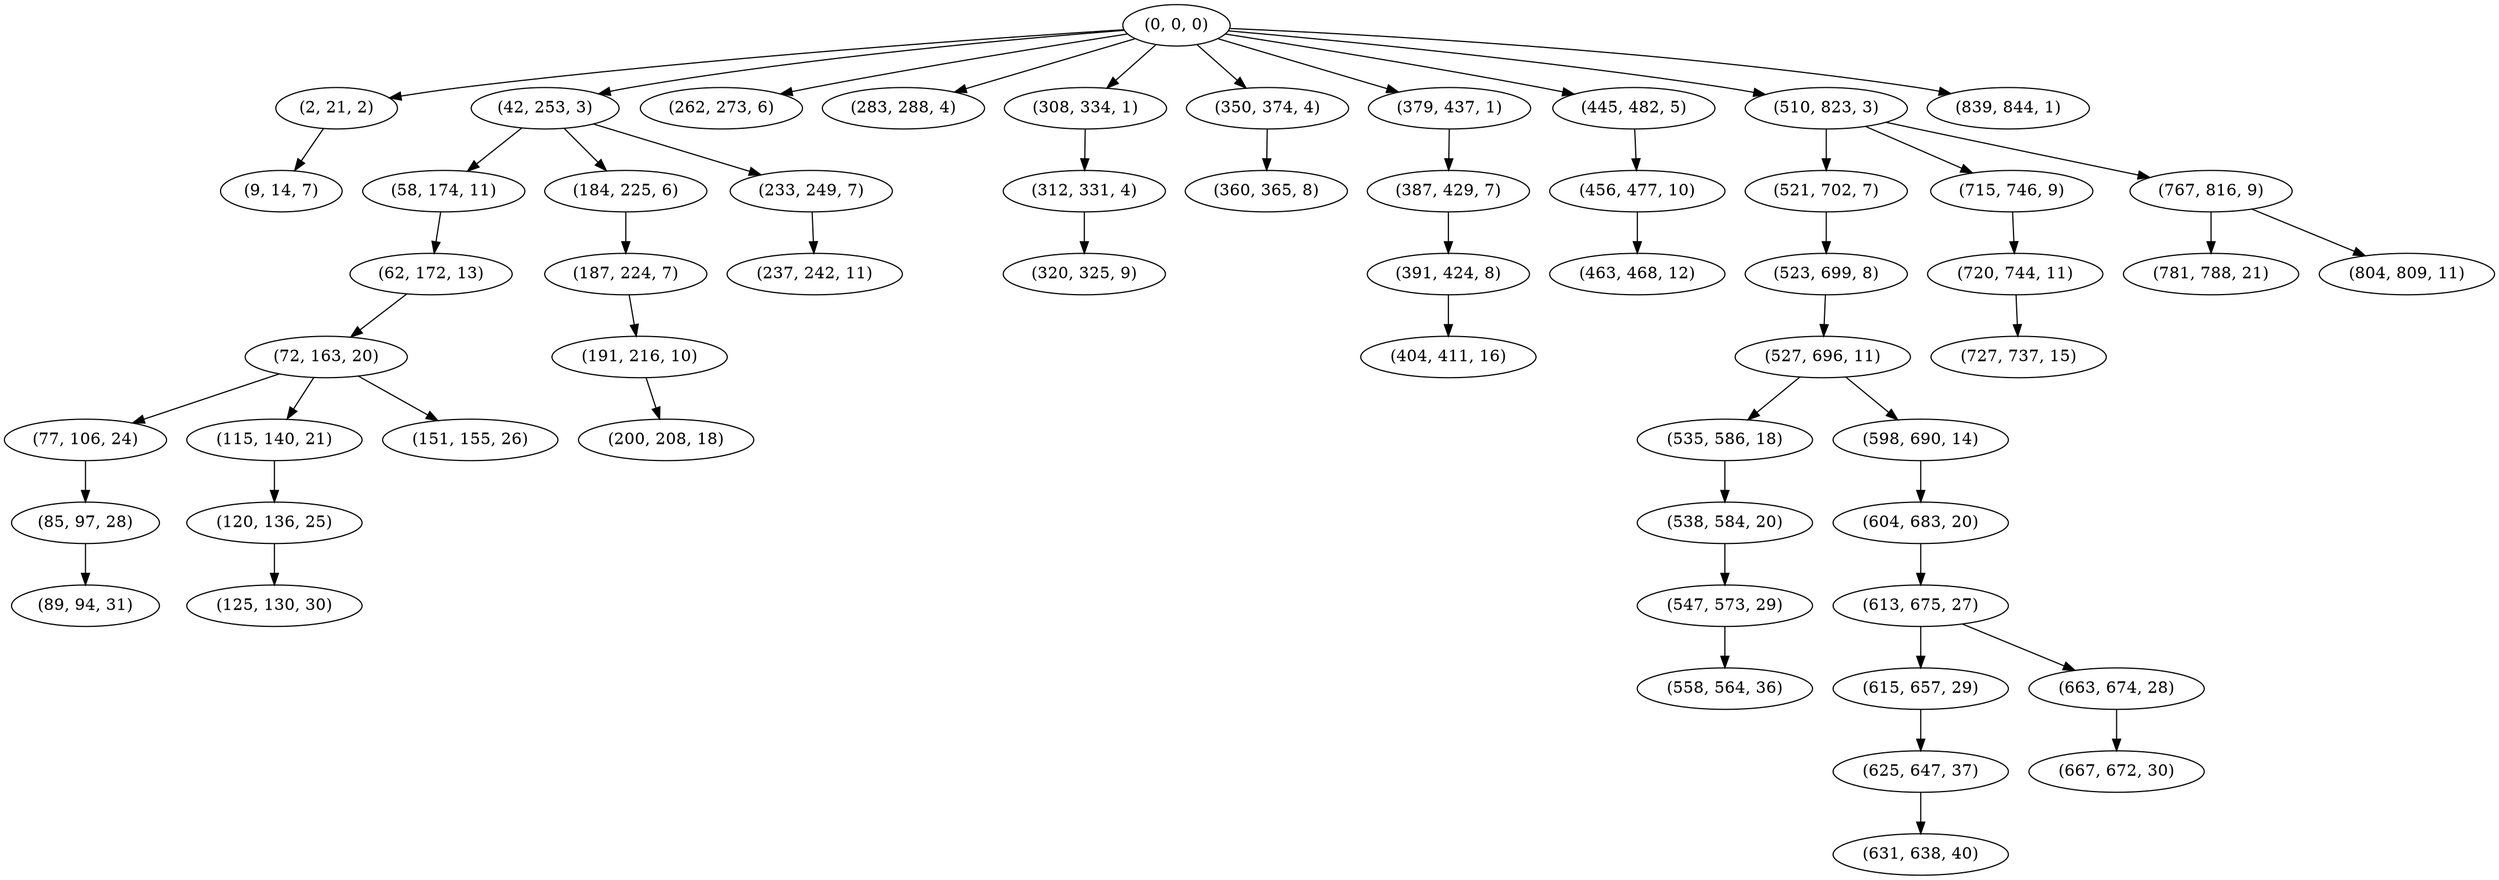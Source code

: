 digraph tree {
    "(0, 0, 0)";
    "(2, 21, 2)";
    "(9, 14, 7)";
    "(42, 253, 3)";
    "(58, 174, 11)";
    "(62, 172, 13)";
    "(72, 163, 20)";
    "(77, 106, 24)";
    "(85, 97, 28)";
    "(89, 94, 31)";
    "(115, 140, 21)";
    "(120, 136, 25)";
    "(125, 130, 30)";
    "(151, 155, 26)";
    "(184, 225, 6)";
    "(187, 224, 7)";
    "(191, 216, 10)";
    "(200, 208, 18)";
    "(233, 249, 7)";
    "(237, 242, 11)";
    "(262, 273, 6)";
    "(283, 288, 4)";
    "(308, 334, 1)";
    "(312, 331, 4)";
    "(320, 325, 9)";
    "(350, 374, 4)";
    "(360, 365, 8)";
    "(379, 437, 1)";
    "(387, 429, 7)";
    "(391, 424, 8)";
    "(404, 411, 16)";
    "(445, 482, 5)";
    "(456, 477, 10)";
    "(463, 468, 12)";
    "(510, 823, 3)";
    "(521, 702, 7)";
    "(523, 699, 8)";
    "(527, 696, 11)";
    "(535, 586, 18)";
    "(538, 584, 20)";
    "(547, 573, 29)";
    "(558, 564, 36)";
    "(598, 690, 14)";
    "(604, 683, 20)";
    "(613, 675, 27)";
    "(615, 657, 29)";
    "(625, 647, 37)";
    "(631, 638, 40)";
    "(663, 674, 28)";
    "(667, 672, 30)";
    "(715, 746, 9)";
    "(720, 744, 11)";
    "(727, 737, 15)";
    "(767, 816, 9)";
    "(781, 788, 21)";
    "(804, 809, 11)";
    "(839, 844, 1)";
    "(0, 0, 0)" -> "(2, 21, 2)";
    "(0, 0, 0)" -> "(42, 253, 3)";
    "(0, 0, 0)" -> "(262, 273, 6)";
    "(0, 0, 0)" -> "(283, 288, 4)";
    "(0, 0, 0)" -> "(308, 334, 1)";
    "(0, 0, 0)" -> "(350, 374, 4)";
    "(0, 0, 0)" -> "(379, 437, 1)";
    "(0, 0, 0)" -> "(445, 482, 5)";
    "(0, 0, 0)" -> "(510, 823, 3)";
    "(0, 0, 0)" -> "(839, 844, 1)";
    "(2, 21, 2)" -> "(9, 14, 7)";
    "(42, 253, 3)" -> "(58, 174, 11)";
    "(42, 253, 3)" -> "(184, 225, 6)";
    "(42, 253, 3)" -> "(233, 249, 7)";
    "(58, 174, 11)" -> "(62, 172, 13)";
    "(62, 172, 13)" -> "(72, 163, 20)";
    "(72, 163, 20)" -> "(77, 106, 24)";
    "(72, 163, 20)" -> "(115, 140, 21)";
    "(72, 163, 20)" -> "(151, 155, 26)";
    "(77, 106, 24)" -> "(85, 97, 28)";
    "(85, 97, 28)" -> "(89, 94, 31)";
    "(115, 140, 21)" -> "(120, 136, 25)";
    "(120, 136, 25)" -> "(125, 130, 30)";
    "(184, 225, 6)" -> "(187, 224, 7)";
    "(187, 224, 7)" -> "(191, 216, 10)";
    "(191, 216, 10)" -> "(200, 208, 18)";
    "(233, 249, 7)" -> "(237, 242, 11)";
    "(308, 334, 1)" -> "(312, 331, 4)";
    "(312, 331, 4)" -> "(320, 325, 9)";
    "(350, 374, 4)" -> "(360, 365, 8)";
    "(379, 437, 1)" -> "(387, 429, 7)";
    "(387, 429, 7)" -> "(391, 424, 8)";
    "(391, 424, 8)" -> "(404, 411, 16)";
    "(445, 482, 5)" -> "(456, 477, 10)";
    "(456, 477, 10)" -> "(463, 468, 12)";
    "(510, 823, 3)" -> "(521, 702, 7)";
    "(510, 823, 3)" -> "(715, 746, 9)";
    "(510, 823, 3)" -> "(767, 816, 9)";
    "(521, 702, 7)" -> "(523, 699, 8)";
    "(523, 699, 8)" -> "(527, 696, 11)";
    "(527, 696, 11)" -> "(535, 586, 18)";
    "(527, 696, 11)" -> "(598, 690, 14)";
    "(535, 586, 18)" -> "(538, 584, 20)";
    "(538, 584, 20)" -> "(547, 573, 29)";
    "(547, 573, 29)" -> "(558, 564, 36)";
    "(598, 690, 14)" -> "(604, 683, 20)";
    "(604, 683, 20)" -> "(613, 675, 27)";
    "(613, 675, 27)" -> "(615, 657, 29)";
    "(613, 675, 27)" -> "(663, 674, 28)";
    "(615, 657, 29)" -> "(625, 647, 37)";
    "(625, 647, 37)" -> "(631, 638, 40)";
    "(663, 674, 28)" -> "(667, 672, 30)";
    "(715, 746, 9)" -> "(720, 744, 11)";
    "(720, 744, 11)" -> "(727, 737, 15)";
    "(767, 816, 9)" -> "(781, 788, 21)";
    "(767, 816, 9)" -> "(804, 809, 11)";
}
